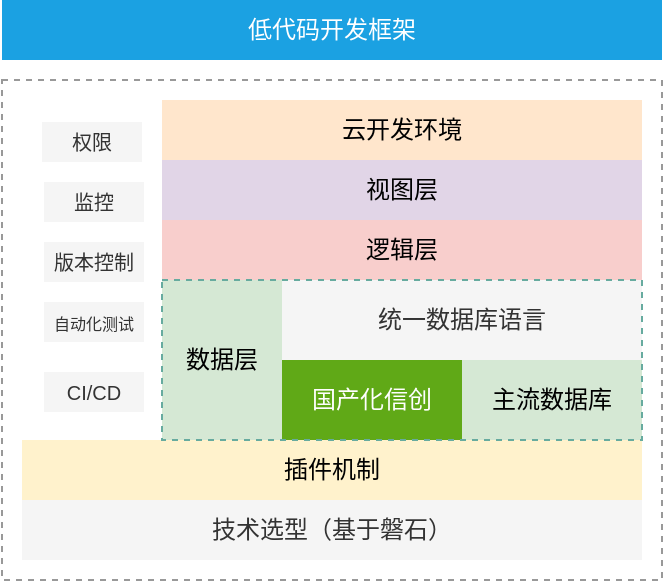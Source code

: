 <mxfile version="24.4.9" type="github">
  <diagram name="第 1 页" id="gqDG2Gp0E2L2Fy4fAPNA">
    <mxGraphModel dx="989" dy="538" grid="1" gridSize="10" guides="1" tooltips="1" connect="1" arrows="1" fold="1" page="1" pageScale="1" pageWidth="827" pageHeight="1169" math="0" shadow="0">
      <root>
        <mxCell id="0" />
        <mxCell id="1" parent="0" />
        <mxCell id="n-UN5kBv7NDgD-M8J7q2-37" value="" style="rounded=0;whiteSpace=wrap;html=1;dashed=1;strokeColor=#999999;" vertex="1" parent="1">
          <mxGeometry x="50" y="350" width="330" height="250" as="geometry" />
        </mxCell>
        <mxCell id="n-UN5kBv7NDgD-M8J7q2-3" value="" style="rounded=0;whiteSpace=wrap;html=1;strokeColor=none;" vertex="1" parent="1">
          <mxGeometry x="130" y="450" width="240" height="80" as="geometry" />
        </mxCell>
        <mxCell id="SDCCGMHogAq6qsjDlVBH-2" value="技术选型（基于磐石）" style="rounded=0;whiteSpace=wrap;html=1;fillColor=#f5f5f5;fontColor=#333333;strokeColor=none;" parent="1" vertex="1">
          <mxGeometry x="60" y="560" width="310" height="30" as="geometry" />
        </mxCell>
        <mxCell id="SDCCGMHogAq6qsjDlVBH-4" value="插件机制" style="rounded=0;whiteSpace=wrap;html=1;fillColor=#fff2cc;strokeColor=none;" parent="1" vertex="1">
          <mxGeometry x="60" y="530" width="310" height="30" as="geometry" />
        </mxCell>
        <mxCell id="SDCCGMHogAq6qsjDlVBH-6" value="低代码开发框架" style="rounded=0;whiteSpace=wrap;html=1;fillColor=#1ba1e2;strokeColor=none;fontColor=#ffffff;" parent="1" vertex="1">
          <mxGeometry x="50" y="310" width="330" height="30" as="geometry" />
        </mxCell>
        <mxCell id="n-UN5kBv7NDgD-M8J7q2-2" value="" style="rounded=0;whiteSpace=wrap;html=1;strokeColor=none;" vertex="1" parent="1">
          <mxGeometry x="60" y="360" width="70" height="170" as="geometry" />
        </mxCell>
        <mxCell id="n-UN5kBv7NDgD-M8J7q2-4" value="数据层" style="rounded=0;whiteSpace=wrap;html=1;fillColor=#d5e8d4;strokeColor=none;" vertex="1" parent="1">
          <mxGeometry x="130" y="450" width="60" height="80" as="geometry" />
        </mxCell>
        <mxCell id="n-UN5kBv7NDgD-M8J7q2-6" value="云开发环境" style="rounded=0;whiteSpace=wrap;html=1;fillColor=#ffe6cc;strokeColor=none;" vertex="1" parent="1">
          <mxGeometry x="130" y="360" width="240" height="30" as="geometry" />
        </mxCell>
        <mxCell id="SDCCGMHogAq6qsjDlVBH-20" value="&lt;font style=&quot;font-size: 10px;&quot;&gt;监控&lt;/font&gt;" style="rounded=0;whiteSpace=wrap;html=1;fillColor=#f5f5f5;fontColor=#333333;strokeColor=none;" parent="1" vertex="1">
          <mxGeometry x="71" y="401" width="50" height="20" as="geometry" />
        </mxCell>
        <mxCell id="SDCCGMHogAq6qsjDlVBH-21" value="&lt;font style=&quot;font-size: 10px;&quot;&gt;权限&lt;/font&gt;" style="rounded=0;whiteSpace=wrap;html=1;fillColor=#f5f5f5;fontColor=#333333;strokeColor=none;" parent="1" vertex="1">
          <mxGeometry x="70" y="371" width="50" height="20" as="geometry" />
        </mxCell>
        <mxCell id="n-UN5kBv7NDgD-M8J7q2-36" value="" style="edgeStyle=orthogonalEdgeStyle;rounded=0;orthogonalLoop=1;jettySize=auto;html=1;" edge="1" parent="1" source="n-UN5kBv7NDgD-M8J7q2-9" target="n-UN5kBv7NDgD-M8J7q2-33">
          <mxGeometry relative="1" as="geometry" />
        </mxCell>
        <mxCell id="n-UN5kBv7NDgD-M8J7q2-9" value="统一数据库语言" style="rounded=0;whiteSpace=wrap;html=1;fillColor=#f5f5f5;strokeColor=none;fontColor=#333333;" vertex="1" parent="1">
          <mxGeometry x="190" y="450" width="180" height="40" as="geometry" />
        </mxCell>
        <mxCell id="n-UN5kBv7NDgD-M8J7q2-11" value="国产化信创" style="rounded=0;whiteSpace=wrap;html=1;fillColor=#60a917;fontColor=#ffffff;strokeColor=none;" vertex="1" parent="1">
          <mxGeometry x="190" y="490" width="90" height="40" as="geometry" />
        </mxCell>
        <mxCell id="n-UN5kBv7NDgD-M8J7q2-19" value="&lt;font style=&quot;font-size: 10px;&quot;&gt;版本控制&lt;/font&gt;" style="rounded=0;whiteSpace=wrap;html=1;fillColor=#f5f5f5;fontColor=#333333;strokeColor=none;" vertex="1" parent="1">
          <mxGeometry x="71" y="431" width="50" height="20" as="geometry" />
        </mxCell>
        <mxCell id="n-UN5kBv7NDgD-M8J7q2-21" value="&lt;font style=&quot;font-size: 8px;&quot;&gt;自动化测试&lt;/font&gt;" style="rounded=0;whiteSpace=wrap;html=1;fillColor=#f5f5f5;fontColor=#333333;strokeColor=none;" vertex="1" parent="1">
          <mxGeometry x="71" y="461" width="50" height="20" as="geometry" />
        </mxCell>
        <mxCell id="n-UN5kBv7NDgD-M8J7q2-22" value="&lt;font style=&quot;font-size: 10px;&quot;&gt;CI/CD&lt;/font&gt;" style="rounded=0;whiteSpace=wrap;html=1;fillColor=#f5f5f5;fontColor=#333333;strokeColor=none;" vertex="1" parent="1">
          <mxGeometry x="71" y="496" width="50" height="20" as="geometry" />
        </mxCell>
        <mxCell id="n-UN5kBv7NDgD-M8J7q2-29" value="主流数据库" style="rounded=0;whiteSpace=wrap;html=1;fillColor=#d5e8d4;strokeColor=none;" vertex="1" parent="1">
          <mxGeometry x="280" y="490" width="90" height="40" as="geometry" />
        </mxCell>
        <mxCell id="n-UN5kBv7NDgD-M8J7q2-33" value="逻辑层" style="rounded=0;whiteSpace=wrap;html=1;fillColor=#f8cecc;strokeColor=none;" vertex="1" parent="1">
          <mxGeometry x="130" y="420" width="240" height="30" as="geometry" />
        </mxCell>
        <mxCell id="n-UN5kBv7NDgD-M8J7q2-34" value="视图层" style="rounded=0;whiteSpace=wrap;html=1;fillColor=#e1d5e7;strokeColor=none;" vertex="1" parent="1">
          <mxGeometry x="130" y="390" width="240" height="30" as="geometry" />
        </mxCell>
        <mxCell id="n-UN5kBv7NDgD-M8J7q2-38" value="" style="rounded=0;whiteSpace=wrap;html=1;dashed=1;strokeColor=#67AB9F;fillColor=none;" vertex="1" parent="1">
          <mxGeometry x="130" y="450" width="240" height="80" as="geometry" />
        </mxCell>
      </root>
    </mxGraphModel>
  </diagram>
</mxfile>
